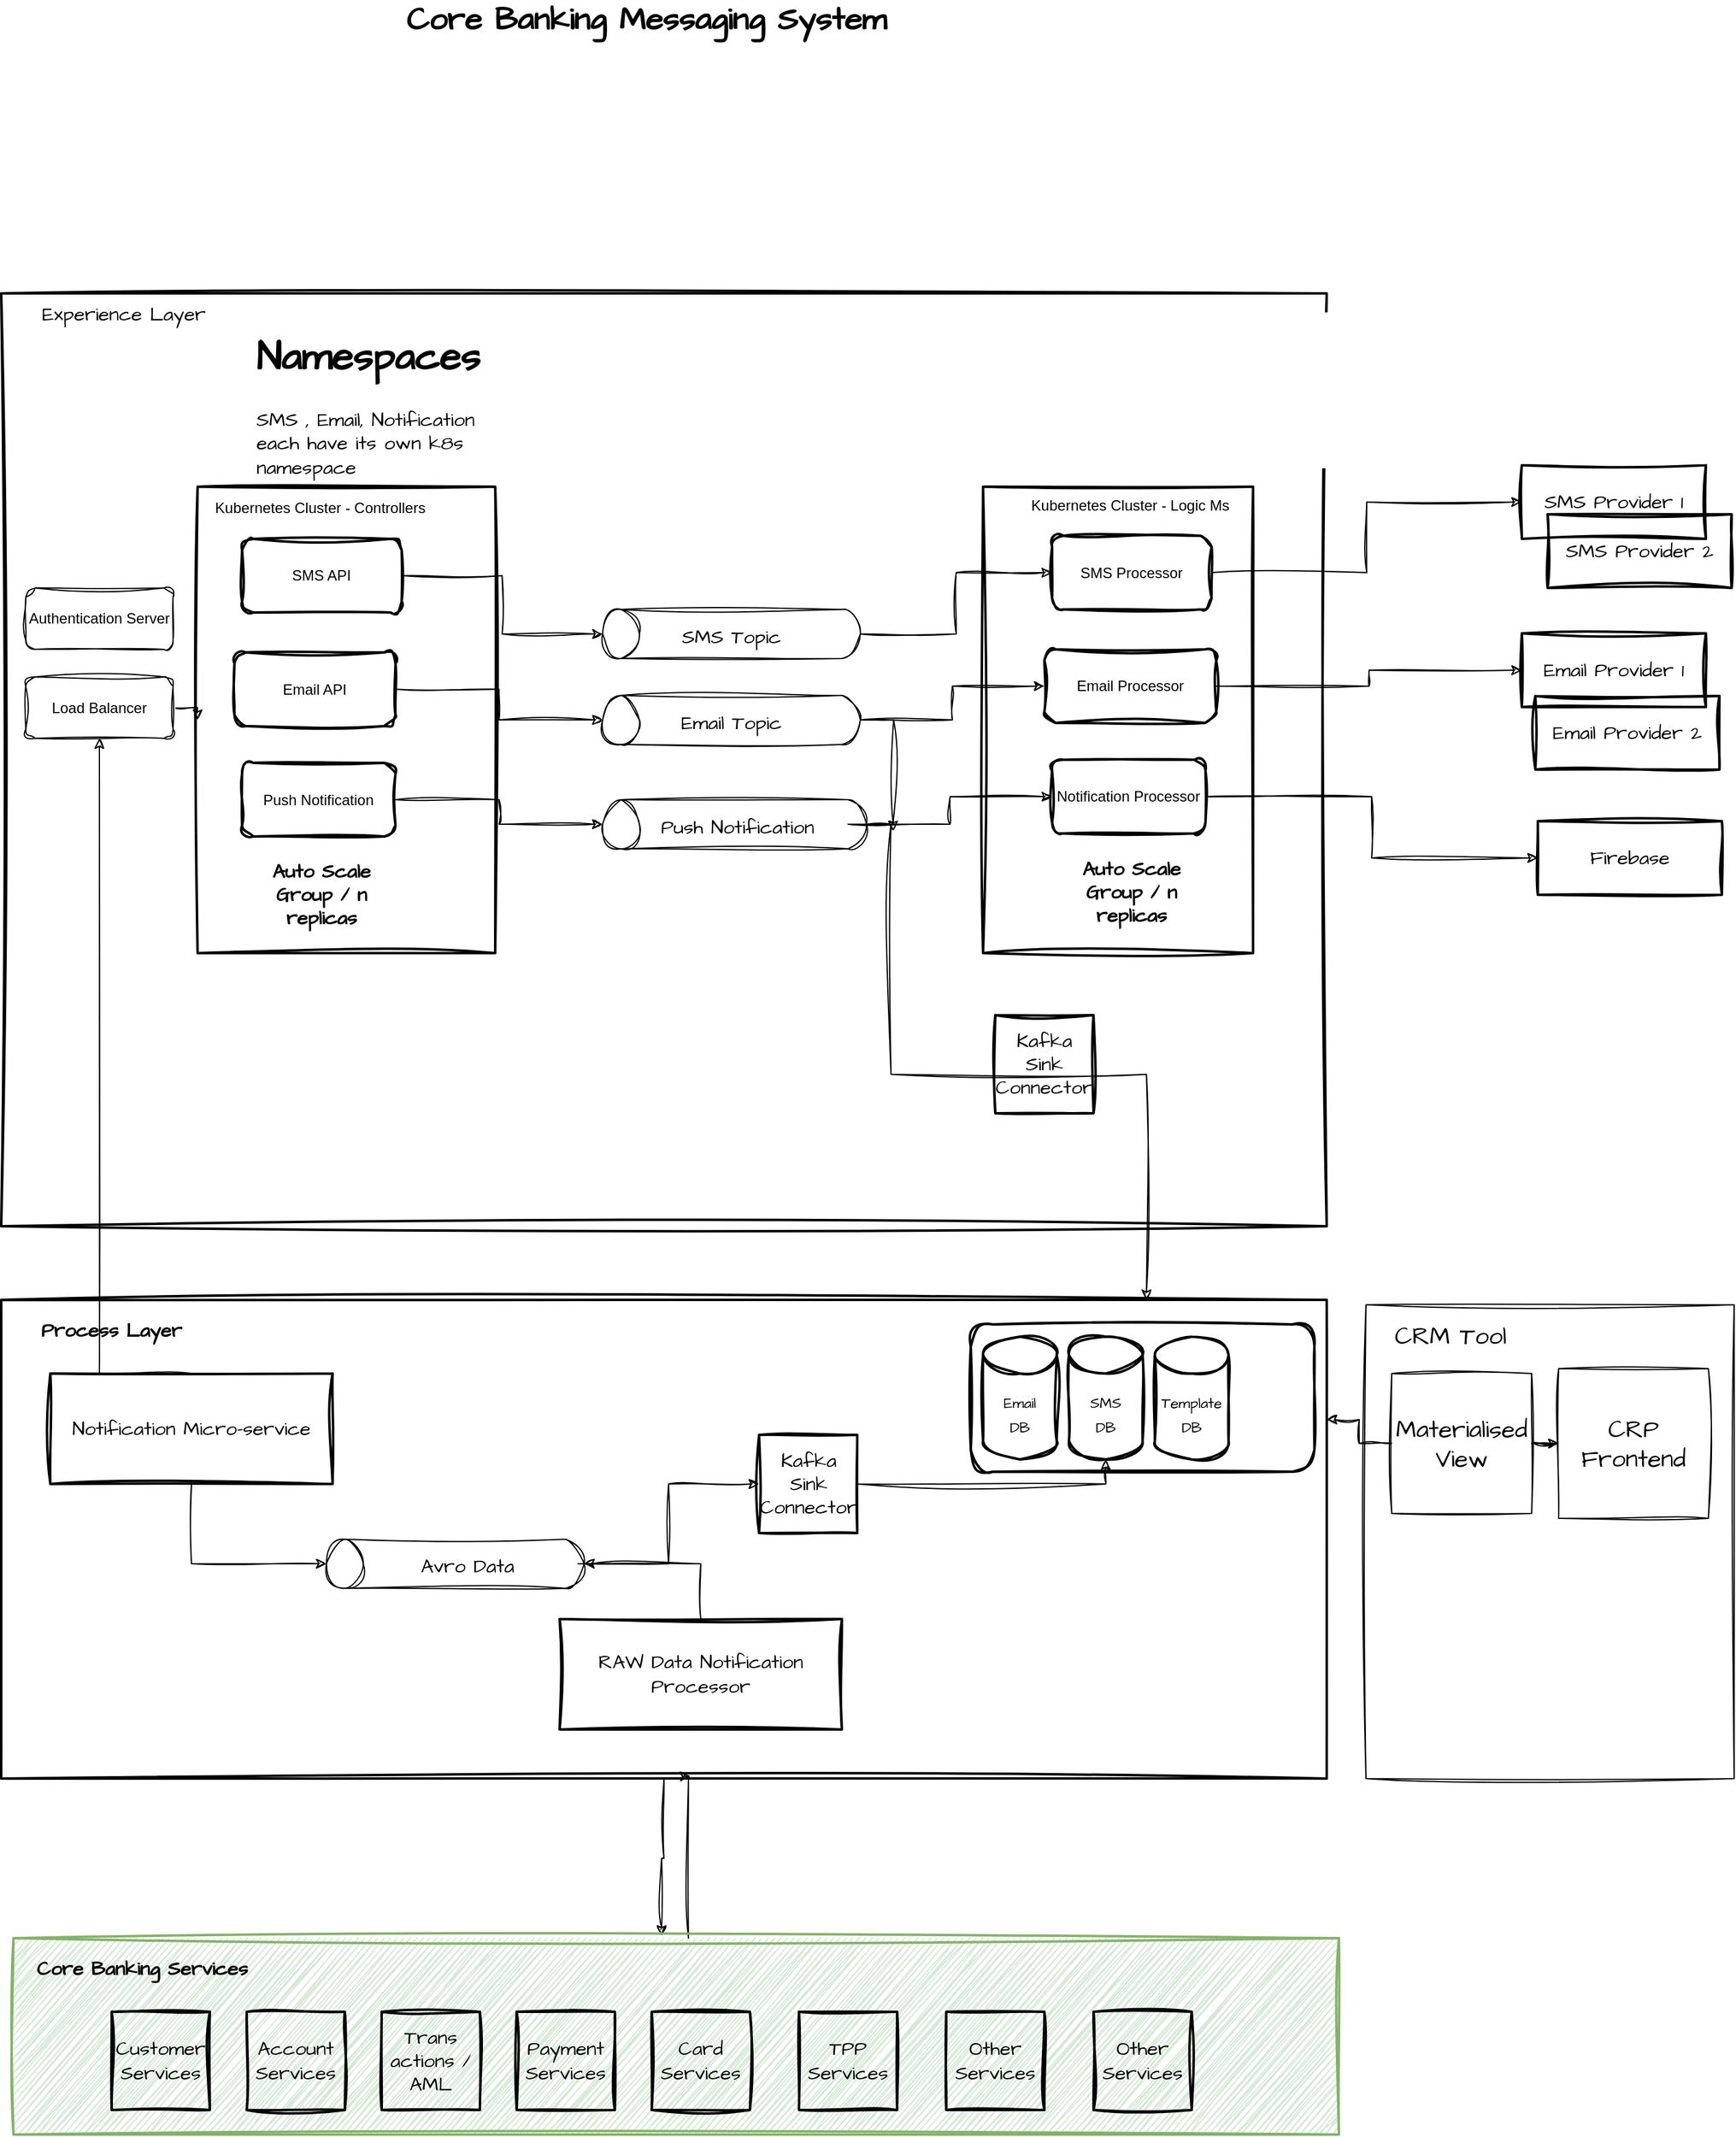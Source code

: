 <mxfile version="20.8.16" type="github">
  <diagram name="Page-1" id="-0jjH8FTeNNia9pA3xTQ">
    <mxGraphModel dx="1468" dy="948" grid="0" gridSize="10" guides="1" tooltips="1" connect="1" arrows="1" fold="1" page="1" pageScale="1" pageWidth="850" pageHeight="1100" background="#FFFFFF" math="0" shadow="0">
      <root>
        <mxCell id="0" />
        <mxCell id="1" parent="0" />
        <mxCell id="H5ex5HH7bCMYKhNWScU4-108" value="" style="rounded=0;whiteSpace=wrap;html=1;sketch=1;hachureGap=4;jiggle=2;curveFitting=1;strokeWidth=2;fontFamily=Architects Daughter;fontSource=https%3A%2F%2Ffonts.googleapis.com%2Fcss%3Ffamily%3DArchitects%2BDaughter;fontSize=16;fillColor=none;" parent="1" vertex="1">
          <mxGeometry x="270" y="620" width="1080" height="760" as="geometry" />
        </mxCell>
        <mxCell id="H5ex5HH7bCMYKhNWScU4-64" value="" style="rounded=1;whiteSpace=wrap;html=1;sketch=1;hachureGap=4;jiggle=2;curveFitting=1;strokeWidth=2;fontFamily=Architects Daughter;fontSource=https%3A%2F%2Ffonts.googleapis.com%2Fcss%3Ffamily%3DArchitects%2BDaughter;fontSize=16;fillColor=none;" parent="1" vertex="1">
          <mxGeometry x="1060" y="1460" width="280" height="120" as="geometry" />
        </mxCell>
        <mxCell id="H5ex5HH7bCMYKhNWScU4-33" value="" style="rounded=0;whiteSpace=wrap;html=1;sketch=1;hachureGap=4;jiggle=2;curveFitting=1;fontFamily=Architects Daughter;fontSource=https%3A%2F%2Ffonts.googleapis.com%2Fcss%3Ffamily%3DArchitects%2BDaughter;fontSize=16;fillColor=none;strokeWidth=2;movable=1;resizable=1;rotatable=1;deletable=1;editable=1;connectable=1;" parent="1" vertex="1">
          <mxGeometry x="430" y="777.5" width="242.5" height="380" as="geometry" />
        </mxCell>
        <mxCell id="H5ex5HH7bCMYKhNWScU4-73" style="edgeStyle=orthogonalEdgeStyle;rounded=0;sketch=1;hachureGap=4;jiggle=2;curveFitting=1;orthogonalLoop=1;jettySize=auto;html=1;entryX=0;entryY=0.5;entryDx=0;entryDy=0;fontFamily=Architects Daughter;fontSource=https%3A%2F%2Ffonts.googleapis.com%2Fcss%3Ffamily%3DArchitects%2BDaughter;fontSize=16;" parent="1" source="H5ex5HH7bCMYKhNWScU4-6" target="H5ex5HH7bCMYKhNWScU4-33" edge="1">
          <mxGeometry relative="1" as="geometry" />
        </mxCell>
        <mxCell id="H5ex5HH7bCMYKhNWScU4-6" value="Load Balancer" style="rounded=1;whiteSpace=wrap;html=1;sketch=1;curveFitting=1;jiggle=2;" parent="1" vertex="1">
          <mxGeometry x="290" y="932.5" width="120" height="50" as="geometry" />
        </mxCell>
        <mxCell id="H5ex5HH7bCMYKhNWScU4-7" value="Authentication Server" style="rounded=1;whiteSpace=wrap;html=1;sketch=1;curveFitting=1;jiggle=2;" parent="1" vertex="1">
          <mxGeometry x="290" y="860" width="120" height="50" as="geometry" />
        </mxCell>
        <mxCell id="H5ex5HH7bCMYKhNWScU4-9" value="Kubernetes Cluster - Controllers" style="text;html=1;strokeColor=none;fillColor=none;align=center;verticalAlign=middle;whiteSpace=wrap;rounded=1;sketch=1;curveFitting=1;jiggle=2;" parent="1" vertex="1">
          <mxGeometry x="410" y="780" width="240" height="30" as="geometry" />
        </mxCell>
        <mxCell id="H5ex5HH7bCMYKhNWScU4-36" style="edgeStyle=orthogonalEdgeStyle;rounded=0;sketch=1;hachureGap=4;jiggle=2;curveFitting=1;orthogonalLoop=1;jettySize=auto;html=1;fontFamily=Architects Daughter;fontSource=https%3A%2F%2Ffonts.googleapis.com%2Fcss%3Ffamily%3DArchitects%2BDaughter;fontSize=16;noJump=0;" parent="1" source="H5ex5HH7bCMYKhNWScU4-10" target="H5ex5HH7bCMYKhNWScU4-16" edge="1">
          <mxGeometry relative="1" as="geometry" />
        </mxCell>
        <mxCell id="H5ex5HH7bCMYKhNWScU4-10" value="SMS API" style="rounded=1;whiteSpace=wrap;html=1;strokeWidth=2;fillColor=none;sketch=1;curveFitting=1;jiggle=2;movable=1;resizable=1;rotatable=1;deletable=1;editable=1;connectable=1;" parent="1" vertex="1">
          <mxGeometry x="466.25" y="820" width="130" height="60" as="geometry" />
        </mxCell>
        <mxCell id="H5ex5HH7bCMYKhNWScU4-37" style="edgeStyle=orthogonalEdgeStyle;rounded=0;sketch=1;hachureGap=4;jiggle=2;curveFitting=1;orthogonalLoop=1;jettySize=auto;html=1;fontFamily=Architects Daughter;fontSource=https%3A%2F%2Ffonts.googleapis.com%2Fcss%3Ffamily%3DArchitects%2BDaughter;fontSize=16;" parent="1" source="H5ex5HH7bCMYKhNWScU4-11" target="H5ex5HH7bCMYKhNWScU4-22" edge="1">
          <mxGeometry relative="1" as="geometry" />
        </mxCell>
        <mxCell id="H5ex5HH7bCMYKhNWScU4-11" value="Email API" style="rounded=1;whiteSpace=wrap;html=1;strokeWidth=2;fillColor=none;sketch=1;curveFitting=1;jiggle=2;movable=1;resizable=1;rotatable=1;deletable=1;editable=1;connectable=1;" parent="1" vertex="1">
          <mxGeometry x="460" y="912.5" width="131.25" height="60" as="geometry" />
        </mxCell>
        <mxCell id="H5ex5HH7bCMYKhNWScU4-38" style="edgeStyle=orthogonalEdgeStyle;rounded=0;sketch=1;hachureGap=4;jiggle=2;curveFitting=1;orthogonalLoop=1;jettySize=auto;html=1;entryX=0.5;entryY=0;entryDx=0;entryDy=0;entryPerimeter=0;fontFamily=Architects Daughter;fontSource=https%3A%2F%2Ffonts.googleapis.com%2Fcss%3Ffamily%3DArchitects%2BDaughter;fontSize=16;" parent="1" source="H5ex5HH7bCMYKhNWScU4-12" target="H5ex5HH7bCMYKhNWScU4-26" edge="1">
          <mxGeometry relative="1" as="geometry" />
        </mxCell>
        <mxCell id="H5ex5HH7bCMYKhNWScU4-12" value="Push Notification" style="rounded=1;whiteSpace=wrap;html=1;strokeWidth=2;fillColor=none;sketch=1;curveFitting=1;jiggle=2;movable=1;resizable=1;rotatable=1;deletable=1;editable=1;connectable=1;" parent="1" vertex="1">
          <mxGeometry x="466.25" y="1002.5" width="125" height="60" as="geometry" />
        </mxCell>
        <mxCell id="H5ex5HH7bCMYKhNWScU4-51" style="edgeStyle=orthogonalEdgeStyle;rounded=0;sketch=1;hachureGap=4;jiggle=2;curveFitting=1;orthogonalLoop=1;jettySize=auto;html=1;entryX=0;entryY=0.5;entryDx=0;entryDy=0;fontFamily=Architects Daughter;fontSource=https%3A%2F%2Ffonts.googleapis.com%2Fcss%3Ffamily%3DArchitects%2BDaughter;fontSize=16;" parent="1" source="H5ex5HH7bCMYKhNWScU4-16" target="H5ex5HH7bCMYKhNWScU4-47" edge="1">
          <mxGeometry relative="1" as="geometry" />
        </mxCell>
        <mxCell id="H5ex5HH7bCMYKhNWScU4-16" value="" style="shape=cylinder3;whiteSpace=wrap;html=1;boundedLbl=1;backgroundOutline=1;size=15;rounded=0;sketch=1;hachureGap=4;jiggle=2;curveFitting=1;fontFamily=Architects Daughter;fontSource=https%3A%2F%2Ffonts.googleapis.com%2Fcss%3Ffamily%3DArchitects%2BDaughter;fontSize=20;fillColor=#FFFFFF;rotation=-90;" parent="1" vertex="1">
          <mxGeometry x="845" y="792.5" width="40" height="210" as="geometry" />
        </mxCell>
        <mxCell id="H5ex5HH7bCMYKhNWScU4-17" value="&lt;font style=&quot;font-size: 16px;&quot;&gt;SMS Topic&lt;/font&gt;" style="text;html=1;strokeColor=none;fillColor=none;align=center;verticalAlign=middle;whiteSpace=wrap;rounded=0;fontSize=20;fontFamily=Architects Daughter;" parent="1" vertex="1">
          <mxGeometry x="800" y="882.5" width="130" height="30" as="geometry" />
        </mxCell>
        <mxCell id="H5ex5HH7bCMYKhNWScU4-52" style="edgeStyle=orthogonalEdgeStyle;rounded=0;sketch=1;hachureGap=4;jiggle=2;curveFitting=1;orthogonalLoop=1;jettySize=auto;html=1;fontFamily=Architects Daughter;fontSource=https%3A%2F%2Ffonts.googleapis.com%2Fcss%3Ffamily%3DArchitects%2BDaughter;fontSize=16;" parent="1" source="H5ex5HH7bCMYKhNWScU4-22" target="H5ex5HH7bCMYKhNWScU4-48" edge="1">
          <mxGeometry relative="1" as="geometry" />
        </mxCell>
        <mxCell id="_tHMMsSjzP3iZJlZEkUm-2" style="edgeStyle=orthogonalEdgeStyle;rounded=0;sketch=1;hachureGap=4;jiggle=2;curveFitting=1;orthogonalLoop=1;jettySize=auto;html=1;fontFamily=Architects Daughter;fontSource=https%3A%2F%2Ffonts.googleapis.com%2Fcss%3Ffamily%3DArchitects%2BDaughter;fontSize=16;" edge="1" parent="1" source="H5ex5HH7bCMYKhNWScU4-22">
          <mxGeometry relative="1" as="geometry">
            <mxPoint x="996.615" y="1058.154" as="targetPoint" />
          </mxGeometry>
        </mxCell>
        <mxCell id="H5ex5HH7bCMYKhNWScU4-22" value="" style="shape=cylinder3;whiteSpace=wrap;html=1;boundedLbl=1;backgroundOutline=1;size=15;rounded=0;sketch=1;hachureGap=4;jiggle=2;curveFitting=1;fontFamily=Architects Daughter;fontSource=https%3A%2F%2Ffonts.googleapis.com%2Fcss%3Ffamily%3DArchitects%2BDaughter;fontSize=20;fillColor=#FFFFFF;rotation=-90;" parent="1" vertex="1">
          <mxGeometry x="845" y="862.5" width="40" height="210" as="geometry" />
        </mxCell>
        <mxCell id="H5ex5HH7bCMYKhNWScU4-23" value="&lt;font style=&quot;font-size: 16px;&quot;&gt;Email Topic&lt;/font&gt;" style="text;html=1;strokeColor=none;fillColor=none;align=center;verticalAlign=middle;whiteSpace=wrap;rounded=0;fontSize=20;fontFamily=Architects Daughter;" parent="1" vertex="1">
          <mxGeometry x="800" y="952.5" width="130" height="30" as="geometry" />
        </mxCell>
        <mxCell id="H5ex5HH7bCMYKhNWScU4-26" value="" style="shape=cylinder3;whiteSpace=wrap;html=1;boundedLbl=1;backgroundOutline=1;size=15;rounded=0;sketch=1;hachureGap=4;jiggle=2;curveFitting=1;fontFamily=Architects Daughter;fontSource=https%3A%2F%2Ffonts.googleapis.com%2Fcss%3Ffamily%3DArchitects%2BDaughter;fontSize=20;fillColor=#FFFFFF;rotation=-90;" parent="1" vertex="1">
          <mxGeometry x="847.5" y="945" width="40" height="215" as="geometry" />
        </mxCell>
        <mxCell id="H5ex5HH7bCMYKhNWScU4-53" style="edgeStyle=orthogonalEdgeStyle;rounded=0;sketch=1;hachureGap=4;jiggle=2;curveFitting=1;orthogonalLoop=1;jettySize=auto;html=1;fontFamily=Architects Daughter;fontSource=https%3A%2F%2Ffonts.googleapis.com%2Fcss%3Ffamily%3DArchitects%2BDaughter;fontSize=16;" parent="1" source="H5ex5HH7bCMYKhNWScU4-27" target="H5ex5HH7bCMYKhNWScU4-49" edge="1">
          <mxGeometry relative="1" as="geometry" />
        </mxCell>
        <mxCell id="_tHMMsSjzP3iZJlZEkUm-1" style="edgeStyle=orthogonalEdgeStyle;rounded=0;sketch=1;hachureGap=4;jiggle=2;curveFitting=1;orthogonalLoop=1;jettySize=auto;html=1;fontFamily=Architects Daughter;fontSource=https%3A%2F%2Ffonts.googleapis.com%2Fcss%3Ffamily%3DArchitects%2BDaughter;fontSize=16;entryX=0.864;entryY=0;entryDx=0;entryDy=0;entryPerimeter=0;exitX=0.5;exitY=1;exitDx=0;exitDy=0;exitPerimeter=0;" edge="1" parent="1" source="H5ex5HH7bCMYKhNWScU4-26" target="H5ex5HH7bCMYKhNWScU4-59">
          <mxGeometry relative="1" as="geometry" />
        </mxCell>
        <mxCell id="H5ex5HH7bCMYKhNWScU4-27" value="&lt;font style=&quot;font-size: 16px;&quot;&gt;Push Notification&lt;/font&gt;" style="text;html=1;strokeColor=none;fillColor=none;align=center;verticalAlign=middle;whiteSpace=wrap;rounded=0;fontSize=20;fontFamily=Architects Daughter;" parent="1" vertex="1">
          <mxGeometry x="780" y="1037.5" width="180" height="30" as="geometry" />
        </mxCell>
        <mxCell id="H5ex5HH7bCMYKhNWScU4-31" value="&lt;b&gt;Auto Scale Group / n replicas&lt;/b&gt;" style="text;html=1;strokeColor=none;fillColor=none;align=center;verticalAlign=middle;whiteSpace=wrap;rounded=0;fontSize=16;fontFamily=Architects Daughter;movable=1;resizable=1;rotatable=1;deletable=1;editable=1;connectable=1;" parent="1" vertex="1">
          <mxGeometry x="466.25" y="1090" width="130" height="40" as="geometry" />
        </mxCell>
        <mxCell id="H5ex5HH7bCMYKhNWScU4-45" value="" style="rounded=0;whiteSpace=wrap;html=1;sketch=1;hachureGap=4;jiggle=2;curveFitting=1;fontFamily=Architects Daughter;fontSource=https%3A%2F%2Ffonts.googleapis.com%2Fcss%3Ffamily%3DArchitects%2BDaughter;fontSize=16;fillColor=none;strokeWidth=2;movable=1;resizable=1;rotatable=1;deletable=1;editable=1;connectable=1;" parent="1" vertex="1">
          <mxGeometry x="1070" y="777.5" width="220" height="380" as="geometry" />
        </mxCell>
        <mxCell id="H5ex5HH7bCMYKhNWScU4-46" value="Kubernetes Cluster - Logic Ms" style="text;html=1;strokeColor=none;fillColor=none;align=center;verticalAlign=middle;whiteSpace=wrap;rounded=1;sketch=1;curveFitting=1;jiggle=2;" parent="1" vertex="1">
          <mxGeometry x="1070" y="777.5" width="240" height="30" as="geometry" />
        </mxCell>
        <mxCell id="H5ex5HH7bCMYKhNWScU4-85" style="edgeStyle=orthogonalEdgeStyle;rounded=0;sketch=1;hachureGap=4;jiggle=2;curveFitting=1;orthogonalLoop=1;jettySize=auto;html=1;entryX=0;entryY=0.5;entryDx=0;entryDy=0;fontFamily=Architects Daughter;fontSource=https%3A%2F%2Ffonts.googleapis.com%2Fcss%3Ffamily%3DArchitects%2BDaughter;fontSize=16;" parent="1" source="H5ex5HH7bCMYKhNWScU4-47" target="H5ex5HH7bCMYKhNWScU4-83" edge="1">
          <mxGeometry relative="1" as="geometry" />
        </mxCell>
        <mxCell id="H5ex5HH7bCMYKhNWScU4-47" value="SMS Processor" style="rounded=1;whiteSpace=wrap;html=1;strokeWidth=2;fillColor=none;sketch=1;curveFitting=1;jiggle=2;movable=1;resizable=1;rotatable=1;deletable=1;editable=1;connectable=1;" parent="1" vertex="1">
          <mxGeometry x="1126.25" y="817.5" width="130" height="60" as="geometry" />
        </mxCell>
        <mxCell id="H5ex5HH7bCMYKhNWScU4-88" style="edgeStyle=orthogonalEdgeStyle;rounded=0;sketch=1;hachureGap=4;jiggle=2;curveFitting=1;orthogonalLoop=1;jettySize=auto;html=1;entryX=0;entryY=0.5;entryDx=0;entryDy=0;fontFamily=Architects Daughter;fontSource=https%3A%2F%2Ffonts.googleapis.com%2Fcss%3Ffamily%3DArchitects%2BDaughter;fontSize=16;" parent="1" source="H5ex5HH7bCMYKhNWScU4-48" target="H5ex5HH7bCMYKhNWScU4-86" edge="1">
          <mxGeometry relative="1" as="geometry" />
        </mxCell>
        <mxCell id="H5ex5HH7bCMYKhNWScU4-48" value="Email Processor" style="rounded=1;whiteSpace=wrap;html=1;strokeWidth=2;fillColor=none;sketch=1;curveFitting=1;jiggle=2;movable=1;resizable=1;rotatable=1;deletable=1;editable=1;connectable=1;" parent="1" vertex="1">
          <mxGeometry x="1120" y="910" width="140" height="60" as="geometry" />
        </mxCell>
        <mxCell id="H5ex5HH7bCMYKhNWScU4-90" style="edgeStyle=orthogonalEdgeStyle;rounded=0;sketch=1;hachureGap=4;jiggle=2;curveFitting=1;orthogonalLoop=1;jettySize=auto;html=1;entryX=0;entryY=0.5;entryDx=0;entryDy=0;fontFamily=Architects Daughter;fontSource=https%3A%2F%2Ffonts.googleapis.com%2Fcss%3Ffamily%3DArchitects%2BDaughter;fontSize=16;" parent="1" source="H5ex5HH7bCMYKhNWScU4-49" target="H5ex5HH7bCMYKhNWScU4-89" edge="1">
          <mxGeometry relative="1" as="geometry" />
        </mxCell>
        <mxCell id="H5ex5HH7bCMYKhNWScU4-49" value="Notification Processor" style="rounded=1;whiteSpace=wrap;html=1;strokeWidth=2;fillColor=none;sketch=1;curveFitting=1;jiggle=2;movable=1;resizable=1;rotatable=1;deletable=1;editable=1;connectable=1;" parent="1" vertex="1">
          <mxGeometry x="1126.25" y="1000" width="125" height="60" as="geometry" />
        </mxCell>
        <mxCell id="H5ex5HH7bCMYKhNWScU4-50" value="&lt;b&gt;Auto Scale Group / n replicas&lt;/b&gt;" style="text;html=1;strokeColor=none;fillColor=none;align=center;verticalAlign=middle;whiteSpace=wrap;rounded=0;fontSize=16;fontFamily=Architects Daughter;movable=1;resizable=1;rotatable=1;deletable=1;editable=1;connectable=1;" parent="1" vertex="1">
          <mxGeometry x="1126.25" y="1087.5" width="130" height="40" as="geometry" />
        </mxCell>
        <mxCell id="H5ex5HH7bCMYKhNWScU4-54" value="&lt;h1&gt;Namespaces&lt;/h1&gt;&lt;p&gt;SMS , Email, Notification each have its own k8s namespace&lt;/p&gt;" style="text;html=1;strokeColor=none;fillColor=none;spacing=5;spacingTop=-20;whiteSpace=wrap;overflow=hidden;rounded=0;fontSize=16;fontFamily=Architects Daughter;" parent="1" vertex="1">
          <mxGeometry x="472.5" y="643" width="200" height="140" as="geometry" />
        </mxCell>
        <mxCell id="H5ex5HH7bCMYKhNWScU4-55" value="&lt;font style=&quot;font-size: 12px;&quot;&gt;Template DB&lt;/font&gt;" style="shape=cylinder3;whiteSpace=wrap;html=1;boundedLbl=1;backgroundOutline=1;size=15;rounded=0;sketch=1;hachureGap=4;jiggle=2;curveFitting=1;strokeWidth=2;fontFamily=Architects Daughter;fontSource=https%3A%2F%2Ffonts.googleapis.com%2Fcss%3Ffamily%3DArchitects%2BDaughter;fontSize=16;fillColor=none;" parent="1" vertex="1">
          <mxGeometry x="1210" y="1470" width="60" height="100" as="geometry" />
        </mxCell>
        <mxCell id="H5ex5HH7bCMYKhNWScU4-106" style="edgeStyle=orthogonalEdgeStyle;rounded=0;sketch=1;hachureGap=4;jiggle=2;curveFitting=1;orthogonalLoop=1;jettySize=auto;html=1;entryX=0.489;entryY=-0.012;entryDx=0;entryDy=0;entryPerimeter=0;fontFamily=Architects Daughter;fontSource=https%3A%2F%2Ffonts.googleapis.com%2Fcss%3Ffamily%3DArchitects%2BDaughter;fontSize=16;" parent="1" source="H5ex5HH7bCMYKhNWScU4-59" target="H5ex5HH7bCMYKhNWScU4-61" edge="1">
          <mxGeometry relative="1" as="geometry" />
        </mxCell>
        <mxCell id="H5ex5HH7bCMYKhNWScU4-59" value="" style="rounded=0;whiteSpace=wrap;html=1;sketch=1;hachureGap=4;jiggle=2;curveFitting=1;strokeWidth=2;fontFamily=Architects Daughter;fontSource=https%3A%2F%2Ffonts.googleapis.com%2Fcss%3Ffamily%3DArchitects%2BDaughter;fontSize=12;fillColor=none;" parent="1" vertex="1">
          <mxGeometry x="270" y="1440" width="1080" height="390" as="geometry" />
        </mxCell>
        <mxCell id="H5ex5HH7bCMYKhNWScU4-72" style="edgeStyle=orthogonalEdgeStyle;rounded=0;sketch=1;hachureGap=4;jiggle=2;curveFitting=1;orthogonalLoop=1;jettySize=auto;html=1;fontFamily=Architects Daughter;fontSource=https%3A%2F%2Ffonts.googleapis.com%2Fcss%3Ffamily%3DArchitects%2BDaughter;fontSize=16;entryX=0.5;entryY=1;entryDx=0;entryDy=0;exitX=0.5;exitY=0;exitDx=0;exitDy=0;" parent="1" source="H5ex5HH7bCMYKhNWScU4-100" target="H5ex5HH7bCMYKhNWScU4-6" edge="1">
          <mxGeometry relative="1" as="geometry">
            <mxPoint x="310.0" y="1060" as="targetPoint" />
            <Array as="points">
              <mxPoint x="350" y="1500" />
            </Array>
          </mxGeometry>
        </mxCell>
        <mxCell id="H5ex5HH7bCMYKhNWScU4-60" value="&lt;font style=&quot;font-size: 16px;&quot;&gt;&lt;b&gt;Process Layer&lt;/b&gt;&lt;/font&gt;" style="text;html=1;strokeColor=none;fillColor=none;align=center;verticalAlign=middle;whiteSpace=wrap;rounded=0;fontSize=12;fontFamily=Architects Daughter;" parent="1" vertex="1">
          <mxGeometry x="280" y="1450" width="160" height="30" as="geometry" />
        </mxCell>
        <mxCell id="H5ex5HH7bCMYKhNWScU4-107" style="edgeStyle=orthogonalEdgeStyle;rounded=0;sketch=1;hachureGap=4;jiggle=2;curveFitting=1;orthogonalLoop=1;jettySize=auto;html=1;fontFamily=Architects Daughter;fontSource=https%3A%2F%2Ffonts.googleapis.com%2Fcss%3Ffamily%3DArchitects%2BDaughter;fontSize=16;entryX=0.52;entryY=0.995;entryDx=0;entryDy=0;entryPerimeter=0;" parent="1" source="H5ex5HH7bCMYKhNWScU4-61" target="H5ex5HH7bCMYKhNWScU4-59" edge="1">
          <mxGeometry relative="1" as="geometry">
            <mxPoint x="840" y="1860" as="targetPoint" />
            <Array as="points">
              <mxPoint x="830" y="1828" />
            </Array>
          </mxGeometry>
        </mxCell>
        <mxCell id="H5ex5HH7bCMYKhNWScU4-61" value="" style="rounded=0;whiteSpace=wrap;html=1;sketch=1;hachureGap=4;jiggle=2;curveFitting=1;strokeWidth=2;fontFamily=Architects Daughter;fontSource=https%3A%2F%2Ffonts.googleapis.com%2Fcss%3Ffamily%3DArchitects%2BDaughter;fontSize=12;fillColor=#d5e8d4;strokeColor=#82b366;" parent="1" vertex="1">
          <mxGeometry x="280" y="1960" width="1080" height="160" as="geometry" />
        </mxCell>
        <mxCell id="H5ex5HH7bCMYKhNWScU4-62" value="&lt;font style=&quot;font-size: 16px;&quot;&gt;&lt;b&gt;Core Banking Services&lt;/b&gt;&lt;/font&gt;" style="text;html=1;strokeColor=none;fillColor=none;align=center;verticalAlign=middle;whiteSpace=wrap;rounded=0;fontSize=12;fontFamily=Architects Daughter;" parent="1" vertex="1">
          <mxGeometry x="270" y="1970" width="230" height="30" as="geometry" />
        </mxCell>
        <mxCell id="H5ex5HH7bCMYKhNWScU4-65" value="&lt;font style=&quot;font-size: 12px;&quot;&gt;Email&lt;br&gt;DB&lt;/font&gt;" style="shape=cylinder3;whiteSpace=wrap;html=1;boundedLbl=1;backgroundOutline=1;size=15;rounded=0;sketch=1;hachureGap=4;jiggle=2;curveFitting=1;strokeWidth=2;fontFamily=Architects Daughter;fontSource=https%3A%2F%2Ffonts.googleapis.com%2Fcss%3Ffamily%3DArchitects%2BDaughter;fontSize=16;fillColor=none;" parent="1" vertex="1">
          <mxGeometry x="1070" y="1470" width="60" height="100" as="geometry" />
        </mxCell>
        <mxCell id="H5ex5HH7bCMYKhNWScU4-66" value="&lt;font style=&quot;font-size: 12px;&quot;&gt;SMS&lt;br&gt;DB&lt;/font&gt;" style="shape=cylinder3;whiteSpace=wrap;html=1;boundedLbl=1;backgroundOutline=1;size=15;rounded=0;sketch=1;hachureGap=4;jiggle=2;curveFitting=1;strokeWidth=2;fontFamily=Architects Daughter;fontSource=https%3A%2F%2Ffonts.googleapis.com%2Fcss%3Ffamily%3DArchitects%2BDaughter;fontSize=16;fillColor=none;" parent="1" vertex="1">
          <mxGeometry x="1140" y="1470" width="60" height="100" as="geometry" />
        </mxCell>
        <mxCell id="H5ex5HH7bCMYKhNWScU4-104" style="edgeStyle=orthogonalEdgeStyle;rounded=0;sketch=1;hachureGap=4;jiggle=2;curveFitting=1;orthogonalLoop=1;jettySize=auto;html=1;entryX=0.5;entryY=1;entryDx=0;entryDy=0;entryPerimeter=0;fontFamily=Architects Daughter;fontSource=https%3A%2F%2Ffonts.googleapis.com%2Fcss%3Ffamily%3DArchitects%2BDaughter;fontSize=16;" parent="1" source="H5ex5HH7bCMYKhNWScU4-69" target="H5ex5HH7bCMYKhNWScU4-66" edge="1">
          <mxGeometry relative="1" as="geometry" />
        </mxCell>
        <mxCell id="H5ex5HH7bCMYKhNWScU4-69" value="Kafka Sink Connector" style="whiteSpace=wrap;html=1;aspect=fixed;rounded=0;sketch=1;hachureGap=4;jiggle=2;curveFitting=1;strokeWidth=2;fontFamily=Architects Daughter;fontSource=https%3A%2F%2Ffonts.googleapis.com%2Fcss%3Ffamily%3DArchitects%2BDaughter;fontSize=16;fillColor=none;" parent="1" vertex="1">
          <mxGeometry x="887.5" y="1550" width="80" height="80" as="geometry" />
        </mxCell>
        <mxCell id="H5ex5HH7bCMYKhNWScU4-75" value="Customer Services" style="whiteSpace=wrap;html=1;aspect=fixed;rounded=0;sketch=1;hachureGap=4;jiggle=2;curveFitting=1;strokeWidth=2;fontFamily=Architects Daughter;fontSource=https%3A%2F%2Ffonts.googleapis.com%2Fcss%3Ffamily%3DArchitects%2BDaughter;fontSize=16;fillColor=none;" parent="1" vertex="1">
          <mxGeometry x="360" y="2020" width="80" height="80" as="geometry" />
        </mxCell>
        <mxCell id="H5ex5HH7bCMYKhNWScU4-76" value="Account Services" style="whiteSpace=wrap;html=1;aspect=fixed;rounded=0;sketch=1;hachureGap=4;jiggle=2;curveFitting=1;strokeWidth=2;fontFamily=Architects Daughter;fontSource=https%3A%2F%2Ffonts.googleapis.com%2Fcss%3Ffamily%3DArchitects%2BDaughter;fontSize=16;fillColor=none;" parent="1" vertex="1">
          <mxGeometry x="470" y="2020" width="80" height="80" as="geometry" />
        </mxCell>
        <mxCell id="H5ex5HH7bCMYKhNWScU4-77" value="Trans actions / AML" style="whiteSpace=wrap;html=1;aspect=fixed;rounded=0;sketch=1;hachureGap=4;jiggle=2;curveFitting=1;strokeWidth=2;fontFamily=Architects Daughter;fontSource=https%3A%2F%2Ffonts.googleapis.com%2Fcss%3Ffamily%3DArchitects%2BDaughter;fontSize=16;fillColor=none;" parent="1" vertex="1">
          <mxGeometry x="580" y="2020" width="80" height="80" as="geometry" />
        </mxCell>
        <mxCell id="H5ex5HH7bCMYKhNWScU4-78" value="Payment&lt;br&gt;Services" style="whiteSpace=wrap;html=1;aspect=fixed;rounded=0;sketch=1;hachureGap=4;jiggle=2;curveFitting=1;strokeWidth=2;fontFamily=Architects Daughter;fontSource=https%3A%2F%2Ffonts.googleapis.com%2Fcss%3Ffamily%3DArchitects%2BDaughter;fontSize=16;fillColor=none;" parent="1" vertex="1">
          <mxGeometry x="690" y="2020" width="80" height="80" as="geometry" />
        </mxCell>
        <mxCell id="H5ex5HH7bCMYKhNWScU4-79" value="Card&lt;br&gt;Services" style="whiteSpace=wrap;html=1;aspect=fixed;rounded=0;sketch=1;hachureGap=4;jiggle=2;curveFitting=1;strokeWidth=2;fontFamily=Architects Daughter;fontSource=https%3A%2F%2Ffonts.googleapis.com%2Fcss%3Ffamily%3DArchitects%2BDaughter;fontSize=16;fillColor=none;" parent="1" vertex="1">
          <mxGeometry x="800" y="2020" width="80" height="80" as="geometry" />
        </mxCell>
        <mxCell id="H5ex5HH7bCMYKhNWScU4-80" value="TPP&lt;br&gt;Services" style="whiteSpace=wrap;html=1;aspect=fixed;rounded=0;sketch=1;hachureGap=4;jiggle=2;curveFitting=1;strokeWidth=2;fontFamily=Architects Daughter;fontSource=https%3A%2F%2Ffonts.googleapis.com%2Fcss%3Ffamily%3DArchitects%2BDaughter;fontSize=16;fillColor=none;" parent="1" vertex="1">
          <mxGeometry x="920" y="2020" width="80" height="80" as="geometry" />
        </mxCell>
        <mxCell id="H5ex5HH7bCMYKhNWScU4-81" value="Other&lt;br&gt;Services" style="whiteSpace=wrap;html=1;aspect=fixed;rounded=0;sketch=1;hachureGap=4;jiggle=2;curveFitting=1;strokeWidth=2;fontFamily=Architects Daughter;fontSource=https%3A%2F%2Ffonts.googleapis.com%2Fcss%3Ffamily%3DArchitects%2BDaughter;fontSize=16;fillColor=none;" parent="1" vertex="1">
          <mxGeometry x="1040" y="2020" width="80" height="80" as="geometry" />
        </mxCell>
        <mxCell id="H5ex5HH7bCMYKhNWScU4-82" value="Other&lt;br&gt;Services" style="whiteSpace=wrap;html=1;aspect=fixed;rounded=0;sketch=1;hachureGap=4;jiggle=2;curveFitting=1;strokeWidth=2;fontFamily=Architects Daughter;fontSource=https%3A%2F%2Ffonts.googleapis.com%2Fcss%3Ffamily%3DArchitects%2BDaughter;fontSize=16;fillColor=none;" parent="1" vertex="1">
          <mxGeometry x="1160" y="2020" width="80" height="80" as="geometry" />
        </mxCell>
        <mxCell id="H5ex5HH7bCMYKhNWScU4-83" value="SMS Provider 1" style="rounded=0;whiteSpace=wrap;html=1;sketch=1;hachureGap=4;jiggle=2;curveFitting=1;strokeWidth=2;fontFamily=Architects Daughter;fontSource=https%3A%2F%2Ffonts.googleapis.com%2Fcss%3Ffamily%3DArchitects%2BDaughter;fontSize=16;fillColor=none;" parent="1" vertex="1">
          <mxGeometry x="1509" y="760" width="150" height="60" as="geometry" />
        </mxCell>
        <mxCell id="H5ex5HH7bCMYKhNWScU4-84" value="SMS Provider 2" style="rounded=0;whiteSpace=wrap;html=1;sketch=1;hachureGap=4;jiggle=2;curveFitting=1;strokeWidth=2;fontFamily=Architects Daughter;fontSource=https%3A%2F%2Ffonts.googleapis.com%2Fcss%3Ffamily%3DArchitects%2BDaughter;fontSize=16;fillColor=none;" parent="1" vertex="1">
          <mxGeometry x="1530" y="800" width="150" height="60" as="geometry" />
        </mxCell>
        <mxCell id="H5ex5HH7bCMYKhNWScU4-86" value="Email Provider 1" style="rounded=0;whiteSpace=wrap;html=1;sketch=1;hachureGap=4;jiggle=2;curveFitting=1;strokeWidth=2;fontFamily=Architects Daughter;fontSource=https%3A%2F%2Ffonts.googleapis.com%2Fcss%3Ffamily%3DArchitects%2BDaughter;fontSize=16;fillColor=none;" parent="1" vertex="1">
          <mxGeometry x="1509" y="897" width="150" height="60" as="geometry" />
        </mxCell>
        <mxCell id="H5ex5HH7bCMYKhNWScU4-87" value="Email Provider 2" style="rounded=0;whiteSpace=wrap;html=1;sketch=1;hachureGap=4;jiggle=2;curveFitting=1;strokeWidth=2;fontFamily=Architects Daughter;fontSource=https%3A%2F%2Ffonts.googleapis.com%2Fcss%3Ffamily%3DArchitects%2BDaughter;fontSize=16;fillColor=none;" parent="1" vertex="1">
          <mxGeometry x="1520" y="948" width="150" height="60" as="geometry" />
        </mxCell>
        <mxCell id="H5ex5HH7bCMYKhNWScU4-89" value="Firebase" style="rounded=0;whiteSpace=wrap;html=1;sketch=1;hachureGap=4;jiggle=2;curveFitting=1;strokeWidth=2;fontFamily=Architects Daughter;fontSource=https%3A%2F%2Ffonts.googleapis.com%2Fcss%3Ffamily%3DArchitects%2BDaughter;fontSize=16;fillColor=none;" parent="1" vertex="1">
          <mxGeometry x="1522" y="1050" width="150" height="60" as="geometry" />
        </mxCell>
        <mxCell id="H5ex5HH7bCMYKhNWScU4-99" style="edgeStyle=orthogonalEdgeStyle;rounded=0;sketch=1;hachureGap=4;jiggle=2;curveFitting=1;orthogonalLoop=1;jettySize=auto;html=1;entryX=0.5;entryY=1;entryDx=0;entryDy=0;entryPerimeter=0;fontFamily=Architects Daughter;fontSource=https%3A%2F%2Ffonts.googleapis.com%2Fcss%3Ffamily%3DArchitects%2BDaughter;fontSize=16;" parent="1" source="H5ex5HH7bCMYKhNWScU4-96" target="H5ex5HH7bCMYKhNWScU4-98" edge="1">
          <mxGeometry relative="1" as="geometry" />
        </mxCell>
        <mxCell id="H5ex5HH7bCMYKhNWScU4-96" value="RAW Data Notification Processor" style="rounded=0;whiteSpace=wrap;html=1;sketch=1;hachureGap=4;jiggle=2;curveFitting=1;strokeWidth=2;fontFamily=Architects Daughter;fontSource=https%3A%2F%2Ffonts.googleapis.com%2Fcss%3Ffamily%3DArchitects%2BDaughter;fontSize=16;fillColor=none;" parent="1" vertex="1">
          <mxGeometry x="725" y="1700" width="230" height="90" as="geometry" />
        </mxCell>
        <mxCell id="H5ex5HH7bCMYKhNWScU4-98" value="" style="shape=cylinder3;whiteSpace=wrap;html=1;boundedLbl=1;backgroundOutline=1;size=15;rounded=0;sketch=1;hachureGap=4;jiggle=2;curveFitting=1;fontFamily=Architects Daughter;fontSource=https%3A%2F%2Ffonts.googleapis.com%2Fcss%3Ffamily%3DArchitects%2BDaughter;fontSize=20;fillColor=#FFFFFF;rotation=-90;" parent="1" vertex="1">
          <mxGeometry x="620" y="1550" width="40" height="210" as="geometry" />
        </mxCell>
        <mxCell id="H5ex5HH7bCMYKhNWScU4-102" style="edgeStyle=orthogonalEdgeStyle;rounded=0;sketch=1;hachureGap=4;jiggle=2;curveFitting=1;orthogonalLoop=1;jettySize=auto;html=1;fontFamily=Architects Daughter;fontSource=https%3A%2F%2Ffonts.googleapis.com%2Fcss%3Ffamily%3DArchitects%2BDaughter;fontSize=16;entryX=0.5;entryY=0;entryDx=0;entryDy=0;entryPerimeter=0;" parent="1" source="H5ex5HH7bCMYKhNWScU4-100" target="H5ex5HH7bCMYKhNWScU4-98" edge="1">
          <mxGeometry relative="1" as="geometry" />
        </mxCell>
        <mxCell id="H5ex5HH7bCMYKhNWScU4-100" value="Notification Micro-service" style="rounded=0;whiteSpace=wrap;html=1;sketch=1;hachureGap=4;jiggle=2;curveFitting=1;strokeWidth=2;fontFamily=Architects Daughter;fontSource=https%3A%2F%2Ffonts.googleapis.com%2Fcss%3Ffamily%3DArchitects%2BDaughter;fontSize=16;fillColor=none;" parent="1" vertex="1">
          <mxGeometry x="310" y="1500" width="230" height="90" as="geometry" />
        </mxCell>
        <mxCell id="H5ex5HH7bCMYKhNWScU4-105" style="edgeStyle=orthogonalEdgeStyle;rounded=0;sketch=1;hachureGap=4;jiggle=2;curveFitting=1;orthogonalLoop=1;jettySize=auto;html=1;entryX=0;entryY=0.5;entryDx=0;entryDy=0;fontFamily=Architects Daughter;fontSource=https%3A%2F%2Ffonts.googleapis.com%2Fcss%3Ffamily%3DArchitects%2BDaughter;fontSize=16;" parent="1" source="H5ex5HH7bCMYKhNWScU4-103" target="H5ex5HH7bCMYKhNWScU4-69" edge="1">
          <mxGeometry relative="1" as="geometry" />
        </mxCell>
        <mxCell id="H5ex5HH7bCMYKhNWScU4-103" value="&lt;font style=&quot;font-size: 16px;&quot;&gt;Avro Data&lt;/font&gt;" style="text;html=1;strokeColor=none;fillColor=none;align=center;verticalAlign=middle;whiteSpace=wrap;rounded=0;fontSize=20;fontFamily=Architects Daughter;" parent="1" vertex="1">
          <mxGeometry x="560" y="1640" width="180" height="30" as="geometry" />
        </mxCell>
        <mxCell id="H5ex5HH7bCMYKhNWScU4-109" value="&lt;font style=&quot;font-size: 16px;&quot;&gt;Experience Layer&lt;/font&gt;" style="text;html=1;strokeColor=none;fillColor=none;align=center;verticalAlign=middle;whiteSpace=wrap;rounded=0;fontSize=20;fontFamily=Architects Daughter;" parent="1" vertex="1">
          <mxGeometry x="280" y="620" width="180" height="30" as="geometry" />
        </mxCell>
        <mxCell id="H5ex5HH7bCMYKhNWScU4-110" value="&lt;font style=&quot;font-size: 26px;&quot;&gt;&lt;b&gt;Core Banking Messaging System&amp;nbsp;&lt;/b&gt;&lt;/font&gt;" style="text;html=1;strokeColor=none;fillColor=none;align=center;verticalAlign=middle;whiteSpace=wrap;rounded=0;fontSize=16;fontFamily=Architects Daughter;" parent="1" vertex="1">
          <mxGeometry x="570" y="382" width="462" height="30" as="geometry" />
        </mxCell>
        <mxCell id="_tHMMsSjzP3iZJlZEkUm-5" value="Kafka Sink Connector" style="whiteSpace=wrap;html=1;aspect=fixed;rounded=0;sketch=1;hachureGap=4;jiggle=2;curveFitting=1;strokeWidth=2;fontFamily=Architects Daughter;fontSource=https%3A%2F%2Ffonts.googleapis.com%2Fcss%3Ffamily%3DArchitects%2BDaughter;fontSize=16;fillColor=none;" vertex="1" parent="1">
          <mxGeometry x="1080" y="1208" width="80" height="80" as="geometry" />
        </mxCell>
        <mxCell id="_tHMMsSjzP3iZJlZEkUm-6" value="" style="rounded=0;whiteSpace=wrap;html=1;sketch=1;hachureGap=4;jiggle=2;curveFitting=1;fontFamily=Architects Daughter;fontSource=https%3A%2F%2Ffonts.googleapis.com%2Fcss%3Ffamily%3DArchitects%2BDaughter;fontSize=20;" vertex="1" parent="1">
          <mxGeometry x="1382" y="1444" width="300" height="386" as="geometry" />
        </mxCell>
        <mxCell id="_tHMMsSjzP3iZJlZEkUm-7" value="CRM Tool" style="text;html=1;strokeColor=none;fillColor=none;align=center;verticalAlign=middle;whiteSpace=wrap;rounded=0;fontSize=20;fontFamily=Architects Daughter;" vertex="1" parent="1">
          <mxGeometry x="1397" y="1454" width="108" height="30" as="geometry" />
        </mxCell>
        <mxCell id="_tHMMsSjzP3iZJlZEkUm-9" style="edgeStyle=orthogonalEdgeStyle;rounded=0;sketch=1;hachureGap=4;jiggle=2;curveFitting=1;orthogonalLoop=1;jettySize=auto;html=1;fontFamily=Architects Daughter;fontSource=https%3A%2F%2Ffonts.googleapis.com%2Fcss%3Ffamily%3DArchitects%2BDaughter;fontSize=16;entryX=1;entryY=0.25;entryDx=0;entryDy=0;" edge="1" parent="1" source="_tHMMsSjzP3iZJlZEkUm-8" target="H5ex5HH7bCMYKhNWScU4-59">
          <mxGeometry relative="1" as="geometry" />
        </mxCell>
        <mxCell id="_tHMMsSjzP3iZJlZEkUm-11" style="edgeStyle=orthogonalEdgeStyle;rounded=0;sketch=1;hachureGap=4;jiggle=2;curveFitting=1;orthogonalLoop=1;jettySize=auto;html=1;fontFamily=Architects Daughter;fontSource=https%3A%2F%2Ffonts.googleapis.com%2Fcss%3Ffamily%3DArchitects%2BDaughter;fontSize=16;" edge="1" parent="1" source="_tHMMsSjzP3iZJlZEkUm-8" target="_tHMMsSjzP3iZJlZEkUm-10">
          <mxGeometry relative="1" as="geometry" />
        </mxCell>
        <mxCell id="_tHMMsSjzP3iZJlZEkUm-8" value="Materialised View" style="whiteSpace=wrap;html=1;aspect=fixed;sketch=1;hachureGap=4;jiggle=2;curveFitting=1;fontFamily=Architects Daughter;fontSource=https%3A%2F%2Ffonts.googleapis.com%2Fcss%3Ffamily%3DArchitects%2BDaughter;fontSize=20;" vertex="1" parent="1">
          <mxGeometry x="1403" y="1500" width="114" height="114" as="geometry" />
        </mxCell>
        <mxCell id="_tHMMsSjzP3iZJlZEkUm-10" value="CRP Frontend" style="whiteSpace=wrap;html=1;aspect=fixed;sketch=1;hachureGap=4;jiggle=2;curveFitting=1;fontFamily=Architects Daughter;fontSource=https%3A%2F%2Ffonts.googleapis.com%2Fcss%3Ffamily%3DArchitects%2BDaughter;fontSize=20;" vertex="1" parent="1">
          <mxGeometry x="1539" y="1496" width="122" height="122" as="geometry" />
        </mxCell>
      </root>
    </mxGraphModel>
  </diagram>
</mxfile>
